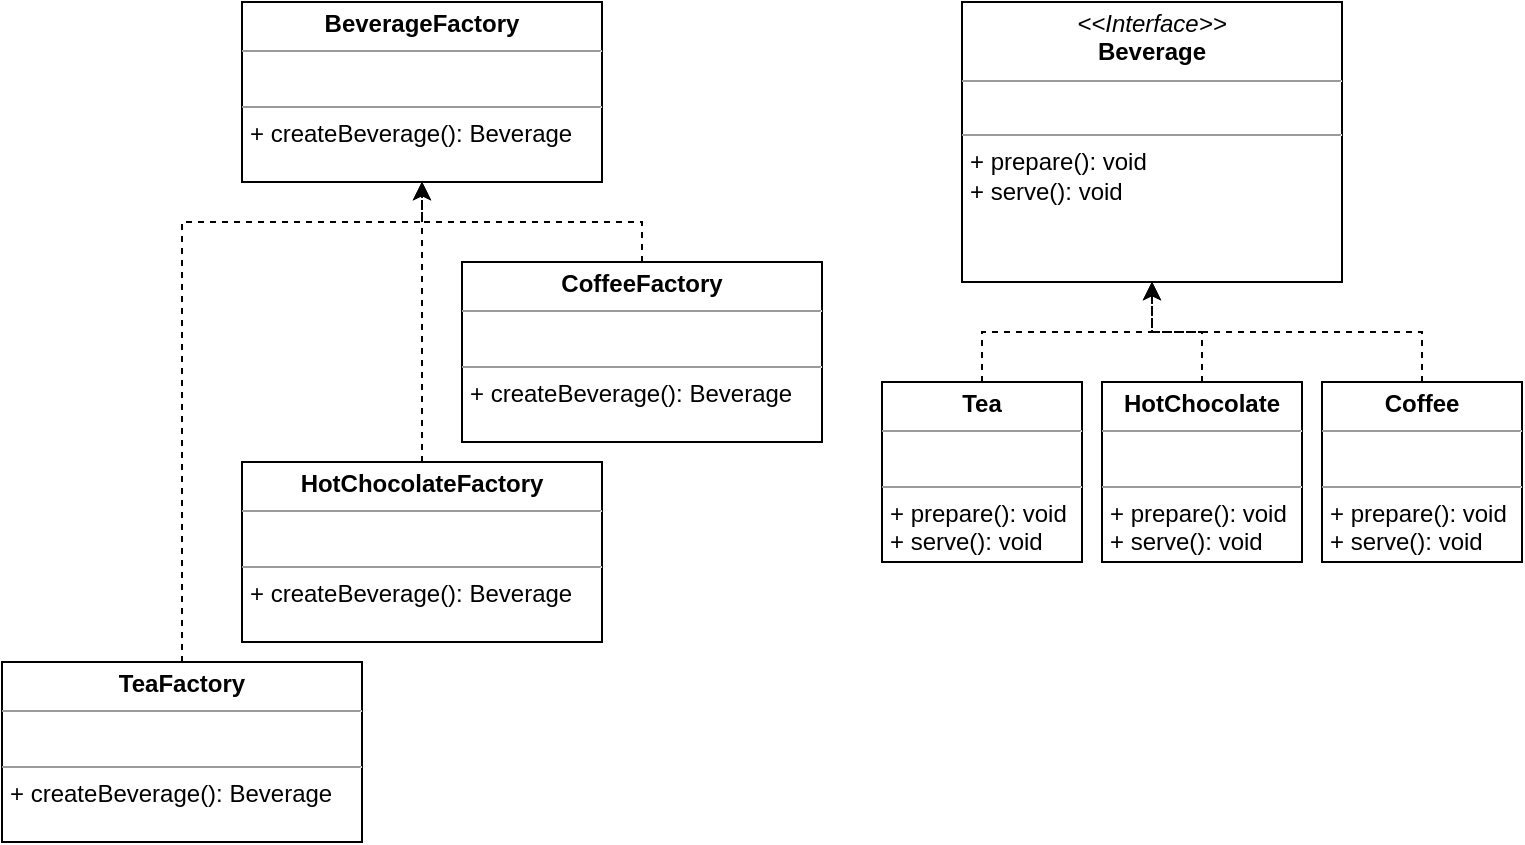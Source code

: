 <mxfile version="22.1.2" type="device">
  <diagram name="Página-1" id="3U_lFED0zwj85he_uw6y">
    <mxGraphModel dx="1050" dy="621" grid="1" gridSize="10" guides="1" tooltips="1" connect="1" arrows="1" fold="1" page="1" pageScale="1" pageWidth="827" pageHeight="1169" math="0" shadow="0">
      <root>
        <mxCell id="0" />
        <mxCell id="1" parent="0" />
        <mxCell id="_8SdoNo0-TOvxYp6ty9z-1" value="&lt;p style=&quot;margin:0px;margin-top:4px;text-align:center;&quot;&gt;&lt;i&gt;&amp;lt;&amp;lt;Interface&amp;gt;&amp;gt;&lt;/i&gt;&lt;br&gt;&lt;b&gt;Beverage&lt;/b&gt;&lt;br&gt;&lt;/p&gt;&lt;hr size=&quot;1&quot;&gt;&lt;p style=&quot;margin:0px;margin-left:4px;&quot;&gt;&lt;br&gt;&lt;/p&gt;&lt;hr size=&quot;1&quot;&gt;&lt;p style=&quot;margin:0px;margin-left:4px;&quot;&gt;+ prepare(): void&lt;br&gt;+ serve(): void&lt;/p&gt;" style="verticalAlign=top;align=left;overflow=fill;fontSize=12;fontFamily=Helvetica;html=1;whiteSpace=wrap;" vertex="1" parent="1">
          <mxGeometry x="530" y="170" width="190" height="140" as="geometry" />
        </mxCell>
        <mxCell id="_8SdoNo0-TOvxYp6ty9z-9" style="edgeStyle=orthogonalEdgeStyle;rounded=0;orthogonalLoop=1;jettySize=auto;html=1;exitX=0.5;exitY=0;exitDx=0;exitDy=0;entryX=0.5;entryY=1;entryDx=0;entryDy=0;dashed=1;" edge="1" parent="1" source="_8SdoNo0-TOvxYp6ty9z-2" target="_8SdoNo0-TOvxYp6ty9z-1">
          <mxGeometry relative="1" as="geometry" />
        </mxCell>
        <mxCell id="_8SdoNo0-TOvxYp6ty9z-2" value="&lt;p style=&quot;margin:0px;margin-top:4px;text-align:center;&quot;&gt;&lt;b&gt;Coffee&lt;/b&gt;&lt;br&gt;&lt;/p&gt;&lt;hr size=&quot;1&quot;&gt;&lt;p style=&quot;margin:0px;margin-left:4px;&quot;&gt;&lt;br&gt;&lt;/p&gt;&lt;hr size=&quot;1&quot;&gt;&lt;p style=&quot;margin:0px;margin-left:4px;&quot;&gt;+ prepare(): void&lt;br style=&quot;border-color: var(--border-color);&quot;&gt;+ serve(): void&lt;br&gt;&lt;/p&gt;" style="verticalAlign=top;align=left;overflow=fill;fontSize=12;fontFamily=Helvetica;html=1;whiteSpace=wrap;" vertex="1" parent="1">
          <mxGeometry x="710" y="360" width="100" height="90" as="geometry" />
        </mxCell>
        <mxCell id="_8SdoNo0-TOvxYp6ty9z-8" style="edgeStyle=orthogonalEdgeStyle;rounded=0;orthogonalLoop=1;jettySize=auto;html=1;exitX=0.5;exitY=0;exitDx=0;exitDy=0;entryX=0.5;entryY=1;entryDx=0;entryDy=0;dashed=1;" edge="1" parent="1" source="_8SdoNo0-TOvxYp6ty9z-4" target="_8SdoNo0-TOvxYp6ty9z-1">
          <mxGeometry relative="1" as="geometry" />
        </mxCell>
        <mxCell id="_8SdoNo0-TOvxYp6ty9z-4" value="&lt;p style=&quot;margin:0px;margin-top:4px;text-align:center;&quot;&gt;&lt;b style=&quot;background-color: initial;&quot;&gt;HotChocolate&lt;/b&gt;&lt;br&gt;&lt;/p&gt;&lt;hr size=&quot;1&quot;&gt;&lt;p style=&quot;margin:0px;margin-left:4px;&quot;&gt;&lt;br&gt;&lt;/p&gt;&lt;hr size=&quot;1&quot;&gt;&lt;p style=&quot;margin:0px;margin-left:4px;&quot;&gt;+ prepare(): void&lt;br style=&quot;border-color: var(--border-color);&quot;&gt;+ serve(): void&lt;br&gt;&lt;/p&gt;" style="verticalAlign=top;align=left;overflow=fill;fontSize=12;fontFamily=Helvetica;html=1;whiteSpace=wrap;" vertex="1" parent="1">
          <mxGeometry x="600" y="360" width="100" height="90" as="geometry" />
        </mxCell>
        <mxCell id="_8SdoNo0-TOvxYp6ty9z-7" style="edgeStyle=orthogonalEdgeStyle;rounded=0;orthogonalLoop=1;jettySize=auto;html=1;exitX=0.5;exitY=0;exitDx=0;exitDy=0;entryX=0.5;entryY=1;entryDx=0;entryDy=0;dashed=1;" edge="1" parent="1" source="_8SdoNo0-TOvxYp6ty9z-6" target="_8SdoNo0-TOvxYp6ty9z-1">
          <mxGeometry relative="1" as="geometry" />
        </mxCell>
        <mxCell id="_8SdoNo0-TOvxYp6ty9z-6" value="&lt;p style=&quot;margin:0px;margin-top:4px;text-align:center;&quot;&gt;&lt;b&gt;Tea&lt;/b&gt;&lt;br&gt;&lt;/p&gt;&lt;hr size=&quot;1&quot;&gt;&lt;p style=&quot;margin:0px;margin-left:4px;&quot;&gt;&lt;br&gt;&lt;/p&gt;&lt;hr size=&quot;1&quot;&gt;&lt;p style=&quot;margin:0px;margin-left:4px;&quot;&gt;+ prepare(): void&lt;br style=&quot;border-color: var(--border-color);&quot;&gt;+ serve(): void&lt;br&gt;&lt;/p&gt;" style="verticalAlign=top;align=left;overflow=fill;fontSize=12;fontFamily=Helvetica;html=1;whiteSpace=wrap;" vertex="1" parent="1">
          <mxGeometry x="490" y="360" width="100" height="90" as="geometry" />
        </mxCell>
        <mxCell id="_8SdoNo0-TOvxYp6ty9z-10" value="&lt;p style=&quot;margin:0px;margin-top:4px;text-align:center;&quot;&gt;&lt;b&gt;BeverageFactory&lt;/b&gt;&lt;br&gt;&lt;/p&gt;&lt;hr size=&quot;1&quot;&gt;&lt;p style=&quot;margin:0px;margin-left:4px;&quot;&gt;&lt;br&gt;&lt;/p&gt;&lt;hr size=&quot;1&quot;&gt;&lt;p style=&quot;margin:0px;margin-left:4px;&quot;&gt;+ createBeverage(): Beverage&lt;/p&gt;" style="verticalAlign=top;align=left;overflow=fill;fontSize=12;fontFamily=Helvetica;html=1;whiteSpace=wrap;" vertex="1" parent="1">
          <mxGeometry x="170" y="170" width="180" height="90" as="geometry" />
        </mxCell>
        <mxCell id="_8SdoNo0-TOvxYp6ty9z-14" style="edgeStyle=orthogonalEdgeStyle;rounded=0;orthogonalLoop=1;jettySize=auto;html=1;exitX=0.5;exitY=0;exitDx=0;exitDy=0;entryX=0.5;entryY=1;entryDx=0;entryDy=0;dashed=1;" edge="1" parent="1" source="_8SdoNo0-TOvxYp6ty9z-11" target="_8SdoNo0-TOvxYp6ty9z-10">
          <mxGeometry relative="1" as="geometry" />
        </mxCell>
        <mxCell id="_8SdoNo0-TOvxYp6ty9z-11" value="&lt;p style=&quot;margin:0px;margin-top:4px;text-align:center;&quot;&gt;&lt;b&gt;CoffeeFactory&lt;/b&gt;&lt;br&gt;&lt;/p&gt;&lt;hr size=&quot;1&quot;&gt;&lt;p style=&quot;margin:0px;margin-left:4px;&quot;&gt;&lt;br&gt;&lt;/p&gt;&lt;hr size=&quot;1&quot;&gt;&lt;p style=&quot;margin:0px;margin-left:4px;&quot;&gt;+ createBeverage(): Beverage&lt;/p&gt;" style="verticalAlign=top;align=left;overflow=fill;fontSize=12;fontFamily=Helvetica;html=1;whiteSpace=wrap;" vertex="1" parent="1">
          <mxGeometry x="280" y="300" width="180" height="90" as="geometry" />
        </mxCell>
        <mxCell id="_8SdoNo0-TOvxYp6ty9z-15" style="edgeStyle=orthogonalEdgeStyle;rounded=0;orthogonalLoop=1;jettySize=auto;html=1;exitX=0.5;exitY=0;exitDx=0;exitDy=0;entryX=0.5;entryY=1;entryDx=0;entryDy=0;dashed=1;" edge="1" parent="1" source="_8SdoNo0-TOvxYp6ty9z-12" target="_8SdoNo0-TOvxYp6ty9z-10">
          <mxGeometry relative="1" as="geometry">
            <Array as="points">
              <mxPoint x="260" y="270" />
              <mxPoint x="260" y="270" />
            </Array>
          </mxGeometry>
        </mxCell>
        <mxCell id="_8SdoNo0-TOvxYp6ty9z-12" value="&lt;p style=&quot;margin:0px;margin-top:4px;text-align:center;&quot;&gt;&lt;b&gt;HotChocolateFactory&lt;/b&gt;&lt;br&gt;&lt;/p&gt;&lt;hr size=&quot;1&quot;&gt;&lt;p style=&quot;margin:0px;margin-left:4px;&quot;&gt;&lt;br&gt;&lt;/p&gt;&lt;hr size=&quot;1&quot;&gt;&lt;p style=&quot;margin:0px;margin-left:4px;&quot;&gt;+ createBeverage(): Beverage&lt;/p&gt;" style="verticalAlign=top;align=left;overflow=fill;fontSize=12;fontFamily=Helvetica;html=1;whiteSpace=wrap;" vertex="1" parent="1">
          <mxGeometry x="170" y="400" width="180" height="90" as="geometry" />
        </mxCell>
        <mxCell id="_8SdoNo0-TOvxYp6ty9z-16" style="edgeStyle=orthogonalEdgeStyle;rounded=0;orthogonalLoop=1;jettySize=auto;html=1;exitX=0.5;exitY=0;exitDx=0;exitDy=0;entryX=0.5;entryY=1;entryDx=0;entryDy=0;dashed=1;" edge="1" parent="1" source="_8SdoNo0-TOvxYp6ty9z-13" target="_8SdoNo0-TOvxYp6ty9z-10">
          <mxGeometry relative="1" as="geometry">
            <Array as="points">
              <mxPoint x="140" y="280" />
              <mxPoint x="260" y="280" />
            </Array>
          </mxGeometry>
        </mxCell>
        <mxCell id="_8SdoNo0-TOvxYp6ty9z-13" value="&lt;p style=&quot;margin:0px;margin-top:4px;text-align:center;&quot;&gt;&lt;b&gt;TeaFactory&lt;/b&gt;&lt;br&gt;&lt;/p&gt;&lt;hr size=&quot;1&quot;&gt;&lt;p style=&quot;margin:0px;margin-left:4px;&quot;&gt;&lt;br&gt;&lt;/p&gt;&lt;hr size=&quot;1&quot;&gt;&lt;p style=&quot;margin:0px;margin-left:4px;&quot;&gt;+ createBeverage(): Beverage&lt;/p&gt;" style="verticalAlign=top;align=left;overflow=fill;fontSize=12;fontFamily=Helvetica;html=1;whiteSpace=wrap;" vertex="1" parent="1">
          <mxGeometry x="50" y="500" width="180" height="90" as="geometry" />
        </mxCell>
      </root>
    </mxGraphModel>
  </diagram>
</mxfile>
